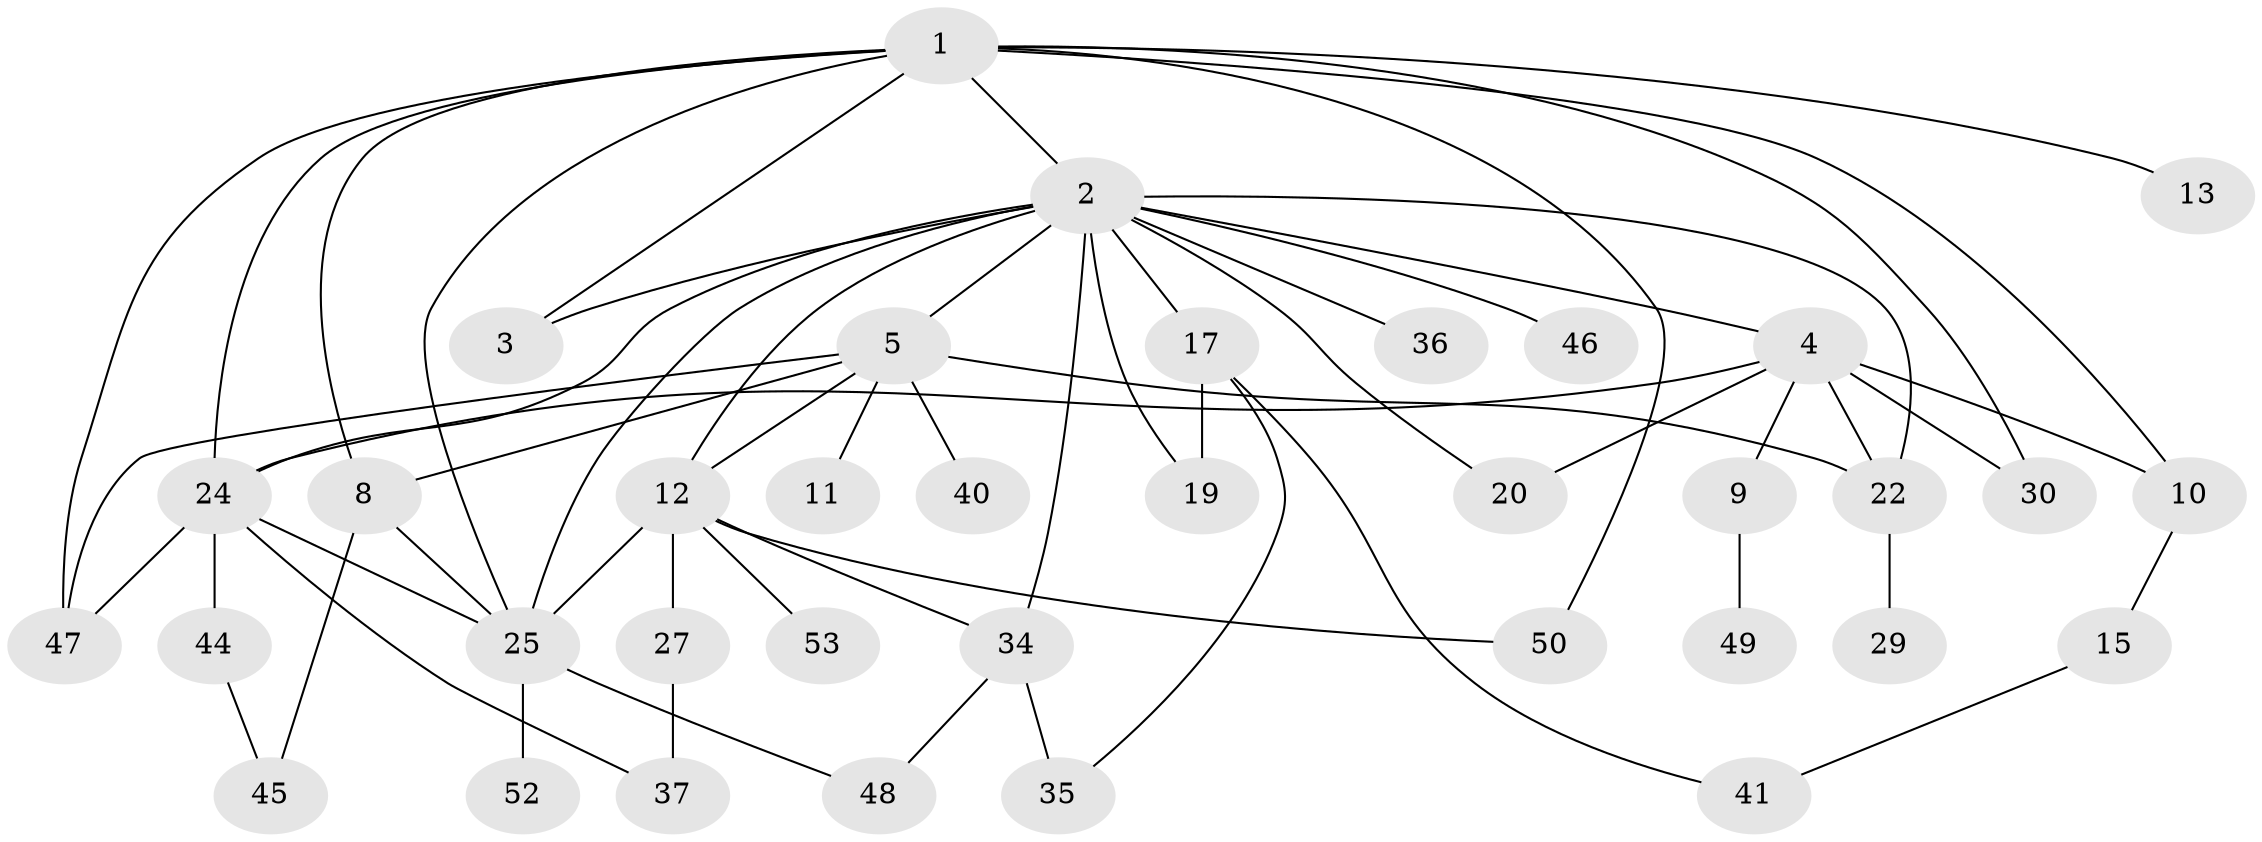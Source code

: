 // original degree distribution, {7: 0.018867924528301886, 8: 0.018867924528301886, 2: 0.37735849056603776, 6: 0.07547169811320754, 9: 0.018867924528301886, 5: 0.05660377358490566, 4: 0.07547169811320754, 1: 0.20754716981132076, 3: 0.1509433962264151}
// Generated by graph-tools (version 1.1) at 2025/10/02/27/25 16:10:54]
// undirected, 36 vertices, 59 edges
graph export_dot {
graph [start="1"]
  node [color=gray90,style=filled];
  1 [super="+7"];
  2 [super="+6"];
  3 [super="+21"];
  4 [super="+14"];
  5 [super="+26"];
  8 [super="+18"];
  9 [super="+16"];
  10 [super="+23"];
  11 [super="+42"];
  12 [super="+31"];
  13;
  15;
  17 [super="+28"];
  19;
  20;
  22 [super="+32"];
  24 [super="+38"];
  25 [super="+33"];
  27;
  29;
  30;
  34 [super="+39"];
  35 [super="+43"];
  36;
  37;
  40;
  41;
  44;
  45;
  46;
  47 [super="+51"];
  48;
  49;
  50;
  52;
  53;
  1 -- 2;
  1 -- 8;
  1 -- 10;
  1 -- 13;
  1 -- 47;
  1 -- 24;
  1 -- 3;
  1 -- 50;
  1 -- 30;
  1 -- 25;
  2 -- 3;
  2 -- 4;
  2 -- 5;
  2 -- 17;
  2 -- 46 [weight=2];
  2 -- 36;
  2 -- 12;
  2 -- 19;
  2 -- 20;
  2 -- 22;
  2 -- 25;
  2 -- 24;
  2 -- 34;
  4 -- 9;
  4 -- 10;
  4 -- 20;
  4 -- 22;
  4 -- 24;
  4 -- 30;
  5 -- 11;
  5 -- 40;
  5 -- 12;
  5 -- 47;
  5 -- 8;
  5 -- 22;
  8 -- 45;
  8 -- 25;
  9 -- 49;
  10 -- 15;
  12 -- 27;
  12 -- 34;
  12 -- 50;
  12 -- 53;
  12 -- 25;
  15 -- 41;
  17 -- 35;
  17 -- 19;
  17 -- 41;
  22 -- 29;
  24 -- 37;
  24 -- 25;
  24 -- 44;
  24 -- 47;
  25 -- 52;
  25 -- 48;
  27 -- 37;
  34 -- 48;
  34 -- 35;
  44 -- 45;
}

